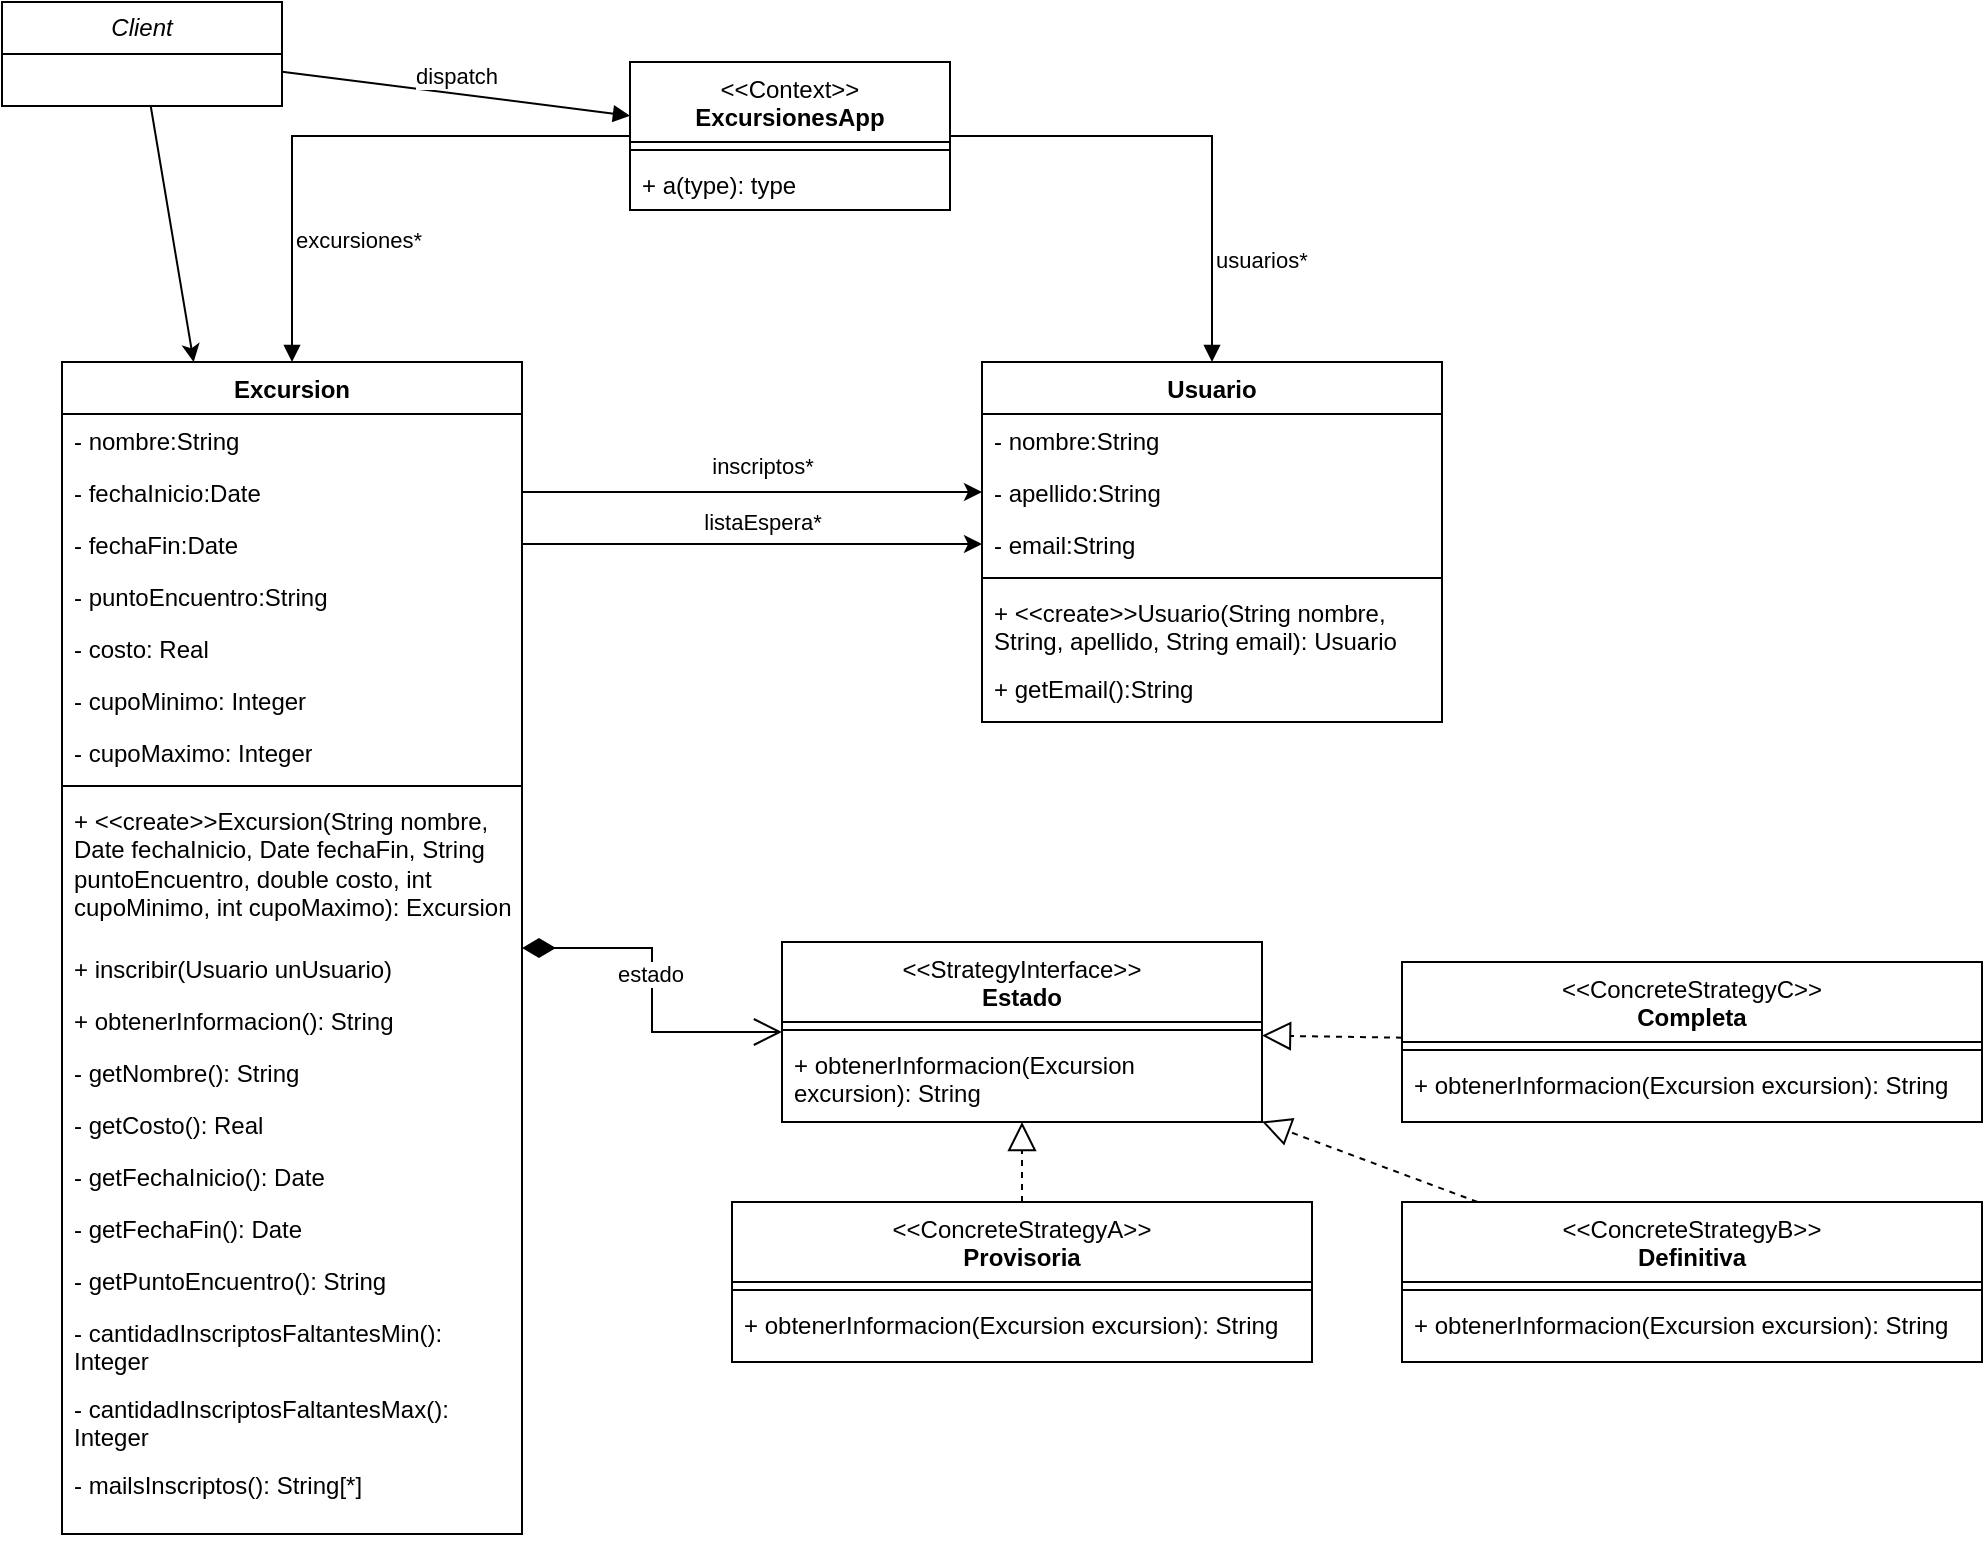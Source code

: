 <mxfile version="26.2.12">
  <diagram name="Página-1" id="p_EjJ1JYR_sdpqfyvXWg">
    <mxGraphModel dx="828" dy="1207" grid="1" gridSize="10" guides="1" tooltips="1" connect="1" arrows="1" fold="1" page="1" pageScale="1" pageWidth="827" pageHeight="1169" math="0" shadow="0">
      <root>
        <mxCell id="0" />
        <mxCell id="1" parent="0" />
        <mxCell id="6tXLckfgHRD67vPBt4hG-1" value="Excursion" style="swimlane;fontStyle=1;align=center;verticalAlign=top;childLayout=stackLayout;horizontal=1;startSize=26;horizontalStack=0;resizeParent=1;resizeParentMax=0;resizeLast=0;collapsible=1;marginBottom=0;whiteSpace=wrap;html=1;" vertex="1" parent="1">
          <mxGeometry x="50" y="200" width="230" height="586" as="geometry" />
        </mxCell>
        <mxCell id="6tXLckfgHRD67vPBt4hG-2" value="- nombre:String" style="text;strokeColor=none;fillColor=none;align=left;verticalAlign=top;spacingLeft=4;spacingRight=4;overflow=hidden;rotatable=0;points=[[0,0.5],[1,0.5]];portConstraint=eastwest;whiteSpace=wrap;html=1;" vertex="1" parent="6tXLckfgHRD67vPBt4hG-1">
          <mxGeometry y="26" width="230" height="26" as="geometry" />
        </mxCell>
        <mxCell id="6tXLckfgHRD67vPBt4hG-6" value="- fechaInicio:Date" style="text;strokeColor=none;fillColor=none;align=left;verticalAlign=top;spacingLeft=4;spacingRight=4;overflow=hidden;rotatable=0;points=[[0,0.5],[1,0.5]];portConstraint=eastwest;whiteSpace=wrap;html=1;" vertex="1" parent="6tXLckfgHRD67vPBt4hG-1">
          <mxGeometry y="52" width="230" height="26" as="geometry" />
        </mxCell>
        <mxCell id="6tXLckfgHRD67vPBt4hG-7" value="- fechaFin:Date" style="text;strokeColor=none;fillColor=none;align=left;verticalAlign=top;spacingLeft=4;spacingRight=4;overflow=hidden;rotatable=0;points=[[0,0.5],[1,0.5]];portConstraint=eastwest;whiteSpace=wrap;html=1;" vertex="1" parent="6tXLckfgHRD67vPBt4hG-1">
          <mxGeometry y="78" width="230" height="26" as="geometry" />
        </mxCell>
        <mxCell id="6tXLckfgHRD67vPBt4hG-8" value="- puntoEncuentro:String" style="text;strokeColor=none;fillColor=none;align=left;verticalAlign=top;spacingLeft=4;spacingRight=4;overflow=hidden;rotatable=0;points=[[0,0.5],[1,0.5]];portConstraint=eastwest;whiteSpace=wrap;html=1;" vertex="1" parent="6tXLckfgHRD67vPBt4hG-1">
          <mxGeometry y="104" width="230" height="26" as="geometry" />
        </mxCell>
        <mxCell id="6tXLckfgHRD67vPBt4hG-9" value="- costo: Real" style="text;strokeColor=none;fillColor=none;align=left;verticalAlign=top;spacingLeft=4;spacingRight=4;overflow=hidden;rotatable=0;points=[[0,0.5],[1,0.5]];portConstraint=eastwest;whiteSpace=wrap;html=1;" vertex="1" parent="6tXLckfgHRD67vPBt4hG-1">
          <mxGeometry y="130" width="230" height="26" as="geometry" />
        </mxCell>
        <mxCell id="6tXLckfgHRD67vPBt4hG-10" value="- cupoMinimo: Integer" style="text;strokeColor=none;fillColor=none;align=left;verticalAlign=top;spacingLeft=4;spacingRight=4;overflow=hidden;rotatable=0;points=[[0,0.5],[1,0.5]];portConstraint=eastwest;whiteSpace=wrap;html=1;" vertex="1" parent="6tXLckfgHRD67vPBt4hG-1">
          <mxGeometry y="156" width="230" height="26" as="geometry" />
        </mxCell>
        <mxCell id="6tXLckfgHRD67vPBt4hG-11" value="- cupoMaximo: Integer" style="text;strokeColor=none;fillColor=none;align=left;verticalAlign=top;spacingLeft=4;spacingRight=4;overflow=hidden;rotatable=0;points=[[0,0.5],[1,0.5]];portConstraint=eastwest;whiteSpace=wrap;html=1;" vertex="1" parent="6tXLckfgHRD67vPBt4hG-1">
          <mxGeometry y="182" width="230" height="26" as="geometry" />
        </mxCell>
        <mxCell id="6tXLckfgHRD67vPBt4hG-3" value="" style="line;strokeWidth=1;fillColor=none;align=left;verticalAlign=middle;spacingTop=-1;spacingLeft=3;spacingRight=3;rotatable=0;labelPosition=right;points=[];portConstraint=eastwest;strokeColor=inherit;" vertex="1" parent="6tXLckfgHRD67vPBt4hG-1">
          <mxGeometry y="208" width="230" height="8" as="geometry" />
        </mxCell>
        <mxCell id="6tXLckfgHRD67vPBt4hG-77" value="+ &amp;lt;&amp;lt;create&amp;gt;&amp;gt;Excursion(String nombre, Date fechaInicio, Date fechaFin, String puntoEncuentro, double costo, int cupoMinimo, int cupoMaximo): Excursion" style="text;strokeColor=none;fillColor=none;align=left;verticalAlign=top;spacingLeft=4;spacingRight=4;overflow=hidden;rotatable=0;points=[[0,0.5],[1,0.5]];portConstraint=eastwest;whiteSpace=wrap;html=1;" vertex="1" parent="6tXLckfgHRD67vPBt4hG-1">
          <mxGeometry y="216" width="230" height="74" as="geometry" />
        </mxCell>
        <mxCell id="6tXLckfgHRD67vPBt4hG-4" value="+ inscribir(Usuario unUsuario)" style="text;strokeColor=none;fillColor=none;align=left;verticalAlign=top;spacingLeft=4;spacingRight=4;overflow=hidden;rotatable=0;points=[[0,0.5],[1,0.5]];portConstraint=eastwest;whiteSpace=wrap;html=1;" vertex="1" parent="6tXLckfgHRD67vPBt4hG-1">
          <mxGeometry y="290" width="230" height="26" as="geometry" />
        </mxCell>
        <mxCell id="6tXLckfgHRD67vPBt4hG-29" value="+ obtenerInformacion(): String" style="text;strokeColor=none;fillColor=none;align=left;verticalAlign=top;spacingLeft=4;spacingRight=4;overflow=hidden;rotatable=0;points=[[0,0.5],[1,0.5]];portConstraint=eastwest;whiteSpace=wrap;html=1;" vertex="1" parent="6tXLckfgHRD67vPBt4hG-1">
          <mxGeometry y="316" width="230" height="26" as="geometry" />
        </mxCell>
        <mxCell id="6tXLckfgHRD67vPBt4hG-62" value="- getNombre(): String" style="text;strokeColor=none;fillColor=none;align=left;verticalAlign=top;spacingLeft=4;spacingRight=4;overflow=hidden;rotatable=0;points=[[0,0.5],[1,0.5]];portConstraint=eastwest;whiteSpace=wrap;html=1;" vertex="1" parent="6tXLckfgHRD67vPBt4hG-1">
          <mxGeometry y="342" width="230" height="26" as="geometry" />
        </mxCell>
        <mxCell id="6tXLckfgHRD67vPBt4hG-63" value="- getCosto(): Real" style="text;strokeColor=none;fillColor=none;align=left;verticalAlign=top;spacingLeft=4;spacingRight=4;overflow=hidden;rotatable=0;points=[[0,0.5],[1,0.5]];portConstraint=eastwest;whiteSpace=wrap;html=1;" vertex="1" parent="6tXLckfgHRD67vPBt4hG-1">
          <mxGeometry y="368" width="230" height="26" as="geometry" />
        </mxCell>
        <mxCell id="6tXLckfgHRD67vPBt4hG-64" value="- getFechaInicio(): Date" style="text;strokeColor=none;fillColor=none;align=left;verticalAlign=top;spacingLeft=4;spacingRight=4;overflow=hidden;rotatable=0;points=[[0,0.5],[1,0.5]];portConstraint=eastwest;whiteSpace=wrap;html=1;" vertex="1" parent="6tXLckfgHRD67vPBt4hG-1">
          <mxGeometry y="394" width="230" height="26" as="geometry" />
        </mxCell>
        <mxCell id="6tXLckfgHRD67vPBt4hG-65" value="- getFechaFin(): Date" style="text;strokeColor=none;fillColor=none;align=left;verticalAlign=top;spacingLeft=4;spacingRight=4;overflow=hidden;rotatable=0;points=[[0,0.5],[1,0.5]];portConstraint=eastwest;whiteSpace=wrap;html=1;" vertex="1" parent="6tXLckfgHRD67vPBt4hG-1">
          <mxGeometry y="420" width="230" height="26" as="geometry" />
        </mxCell>
        <mxCell id="6tXLckfgHRD67vPBt4hG-68" value="- getPuntoEncuentro(): String" style="text;strokeColor=none;fillColor=none;align=left;verticalAlign=top;spacingLeft=4;spacingRight=4;overflow=hidden;rotatable=0;points=[[0,0.5],[1,0.5]];portConstraint=eastwest;whiteSpace=wrap;html=1;" vertex="1" parent="6tXLckfgHRD67vPBt4hG-1">
          <mxGeometry y="446" width="230" height="26" as="geometry" />
        </mxCell>
        <mxCell id="6tXLckfgHRD67vPBt4hG-66" value="- cantidadInscriptosFaltantesMin(): Integer" style="text;strokeColor=none;fillColor=none;align=left;verticalAlign=top;spacingLeft=4;spacingRight=4;overflow=hidden;rotatable=0;points=[[0,0.5],[1,0.5]];portConstraint=eastwest;whiteSpace=wrap;html=1;" vertex="1" parent="6tXLckfgHRD67vPBt4hG-1">
          <mxGeometry y="472" width="230" height="38" as="geometry" />
        </mxCell>
        <mxCell id="6tXLckfgHRD67vPBt4hG-69" value="- cantidadInscriptosFaltantesMax(): Integer" style="text;strokeColor=none;fillColor=none;align=left;verticalAlign=top;spacingLeft=4;spacingRight=4;overflow=hidden;rotatable=0;points=[[0,0.5],[1,0.5]];portConstraint=eastwest;whiteSpace=wrap;html=1;" vertex="1" parent="6tXLckfgHRD67vPBt4hG-1">
          <mxGeometry y="510" width="230" height="38" as="geometry" />
        </mxCell>
        <mxCell id="6tXLckfgHRD67vPBt4hG-67" value="- mailsInscriptos(): String[*]" style="text;strokeColor=none;fillColor=none;align=left;verticalAlign=top;spacingLeft=4;spacingRight=4;overflow=hidden;rotatable=0;points=[[0,0.5],[1,0.5]];portConstraint=eastwest;whiteSpace=wrap;html=1;" vertex="1" parent="6tXLckfgHRD67vPBt4hG-1">
          <mxGeometry y="548" width="230" height="38" as="geometry" />
        </mxCell>
        <mxCell id="6tXLckfgHRD67vPBt4hG-12" value="&lt;div&gt;&lt;span style=&quot;font-weight: normal;&quot;&gt;&amp;lt;&amp;lt;Context&amp;gt;&amp;gt;&lt;/span&gt;&lt;/div&gt;ExcursionesApp" style="swimlane;fontStyle=1;align=center;verticalAlign=top;childLayout=stackLayout;horizontal=1;startSize=40;horizontalStack=0;resizeParent=1;resizeParentMax=0;resizeLast=0;collapsible=1;marginBottom=0;whiteSpace=wrap;html=1;" vertex="1" parent="1">
          <mxGeometry x="334" y="50" width="160" height="74" as="geometry" />
        </mxCell>
        <mxCell id="6tXLckfgHRD67vPBt4hG-14" value="" style="line;strokeWidth=1;fillColor=none;align=left;verticalAlign=middle;spacingTop=-1;spacingLeft=3;spacingRight=3;rotatable=0;labelPosition=right;points=[];portConstraint=eastwest;strokeColor=inherit;" vertex="1" parent="6tXLckfgHRD67vPBt4hG-12">
          <mxGeometry y="40" width="160" height="8" as="geometry" />
        </mxCell>
        <mxCell id="6tXLckfgHRD67vPBt4hG-15" value="+ a(type): type" style="text;strokeColor=none;fillColor=none;align=left;verticalAlign=top;spacingLeft=4;spacingRight=4;overflow=hidden;rotatable=0;points=[[0,0.5],[1,0.5]];portConstraint=eastwest;whiteSpace=wrap;html=1;" vertex="1" parent="6tXLckfgHRD67vPBt4hG-12">
          <mxGeometry y="48" width="160" height="26" as="geometry" />
        </mxCell>
        <mxCell id="6tXLckfgHRD67vPBt4hG-16" value="Usuario" style="swimlane;fontStyle=1;align=center;verticalAlign=top;childLayout=stackLayout;horizontal=1;startSize=26;horizontalStack=0;resizeParent=1;resizeParentMax=0;resizeLast=0;collapsible=1;marginBottom=0;whiteSpace=wrap;html=1;" vertex="1" parent="1">
          <mxGeometry x="510" y="200" width="230" height="180" as="geometry" />
        </mxCell>
        <mxCell id="6tXLckfgHRD67vPBt4hG-21" value="- nombre:String" style="text;strokeColor=none;fillColor=none;align=left;verticalAlign=top;spacingLeft=4;spacingRight=4;overflow=hidden;rotatable=0;points=[[0,0.5],[1,0.5]];portConstraint=eastwest;whiteSpace=wrap;html=1;" vertex="1" parent="6tXLckfgHRD67vPBt4hG-16">
          <mxGeometry y="26" width="230" height="26" as="geometry" />
        </mxCell>
        <mxCell id="6tXLckfgHRD67vPBt4hG-27" value="- apellido:String" style="text;strokeColor=none;fillColor=none;align=left;verticalAlign=top;spacingLeft=4;spacingRight=4;overflow=hidden;rotatable=0;points=[[0,0.5],[1,0.5]];portConstraint=eastwest;whiteSpace=wrap;html=1;" vertex="1" parent="6tXLckfgHRD67vPBt4hG-16">
          <mxGeometry y="52" width="230" height="26" as="geometry" />
        </mxCell>
        <mxCell id="6tXLckfgHRD67vPBt4hG-28" value="- email:String" style="text;strokeColor=none;fillColor=none;align=left;verticalAlign=top;spacingLeft=4;spacingRight=4;overflow=hidden;rotatable=0;points=[[0,0.5],[1,0.5]];portConstraint=eastwest;whiteSpace=wrap;html=1;" vertex="1" parent="6tXLckfgHRD67vPBt4hG-16">
          <mxGeometry y="78" width="230" height="26" as="geometry" />
        </mxCell>
        <mxCell id="6tXLckfgHRD67vPBt4hG-18" value="" style="line;strokeWidth=1;fillColor=none;align=left;verticalAlign=middle;spacingTop=-1;spacingLeft=3;spacingRight=3;rotatable=0;labelPosition=right;points=[];portConstraint=eastwest;strokeColor=inherit;" vertex="1" parent="6tXLckfgHRD67vPBt4hG-16">
          <mxGeometry y="104" width="230" height="8" as="geometry" />
        </mxCell>
        <mxCell id="6tXLckfgHRD67vPBt4hG-19" value="+ &amp;lt;&amp;lt;create&amp;gt;&amp;gt;Usuario(String nombre, String, apellido, String email): Usuario" style="text;strokeColor=none;fillColor=none;align=left;verticalAlign=top;spacingLeft=4;spacingRight=4;overflow=hidden;rotatable=0;points=[[0,0.5],[1,0.5]];portConstraint=eastwest;whiteSpace=wrap;html=1;" vertex="1" parent="6tXLckfgHRD67vPBt4hG-16">
          <mxGeometry y="112" width="230" height="38" as="geometry" />
        </mxCell>
        <mxCell id="6tXLckfgHRD67vPBt4hG-61" value="+ getEmail():String" style="text;strokeColor=none;fillColor=none;align=left;verticalAlign=top;spacingLeft=4;spacingRight=4;overflow=hidden;rotatable=0;points=[[0,0.5],[1,0.5]];portConstraint=eastwest;whiteSpace=wrap;html=1;" vertex="1" parent="6tXLckfgHRD67vPBt4hG-16">
          <mxGeometry y="150" width="230" height="30" as="geometry" />
        </mxCell>
        <mxCell id="6tXLckfgHRD67vPBt4hG-30" value="excursiones*" style="endArrow=block;endFill=1;html=1;align=left;verticalAlign=top;rounded=0;edgeStyle=elbowEdgeStyle;entryX=0.5;entryY=0;entryDx=0;entryDy=0;" edge="1" parent="1" source="6tXLckfgHRD67vPBt4hG-12" target="6tXLckfgHRD67vPBt4hG-1">
          <mxGeometry x="0.47" relative="1" as="geometry">
            <mxPoint x="340" y="180" as="sourcePoint" />
            <mxPoint x="500" y="180" as="targetPoint" />
            <Array as="points">
              <mxPoint x="165" y="150" />
            </Array>
            <mxPoint as="offset" />
          </mxGeometry>
        </mxCell>
        <mxCell id="6tXLckfgHRD67vPBt4hG-32" value="usuarios*" style="endArrow=block;endFill=1;html=1;align=left;verticalAlign=top;rounded=0;edgeStyle=elbowEdgeStyle;entryX=0.5;entryY=0;entryDx=0;entryDy=0;exitX=1;exitY=0.5;exitDx=0;exitDy=0;" edge="1" parent="1" source="6tXLckfgHRD67vPBt4hG-12" target="6tXLckfgHRD67vPBt4hG-16">
          <mxGeometry x="0.472" relative="1" as="geometry">
            <mxPoint x="344" y="90" as="sourcePoint" />
            <mxPoint x="200" y="210" as="targetPoint" />
            <Array as="points">
              <mxPoint x="625" y="150" />
            </Array>
            <mxPoint as="offset" />
          </mxGeometry>
        </mxCell>
        <mxCell id="6tXLckfgHRD67vPBt4hG-34" style="edgeStyle=orthogonalEdgeStyle;rounded=0;orthogonalLoop=1;jettySize=auto;html=1;exitX=1;exitY=0.5;exitDx=0;exitDy=0;" edge="1" parent="1" source="6tXLckfgHRD67vPBt4hG-6" target="6tXLckfgHRD67vPBt4hG-27">
          <mxGeometry relative="1" as="geometry" />
        </mxCell>
        <mxCell id="6tXLckfgHRD67vPBt4hG-36" value="inscriptos*" style="edgeLabel;html=1;align=center;verticalAlign=middle;resizable=0;points=[];" vertex="1" connectable="0" parent="6tXLckfgHRD67vPBt4hG-34">
          <mxGeometry x="-0.337" y="4" relative="1" as="geometry">
            <mxPoint x="44" y="-9" as="offset" />
          </mxGeometry>
        </mxCell>
        <mxCell id="6tXLckfgHRD67vPBt4hG-35" style="edgeStyle=orthogonalEdgeStyle;rounded=0;orthogonalLoop=1;jettySize=auto;html=1;exitX=1;exitY=0.5;exitDx=0;exitDy=0;entryX=0;entryY=0.5;entryDx=0;entryDy=0;" edge="1" parent="1" source="6tXLckfgHRD67vPBt4hG-7" target="6tXLckfgHRD67vPBt4hG-28">
          <mxGeometry relative="1" as="geometry" />
        </mxCell>
        <mxCell id="6tXLckfgHRD67vPBt4hG-37" value="listaEspera*" style="edgeLabel;html=1;align=center;verticalAlign=middle;resizable=0;points=[];" vertex="1" connectable="0" parent="6tXLckfgHRD67vPBt4hG-35">
          <mxGeometry x="0.002" y="-3" relative="1" as="geometry">
            <mxPoint x="5" y="-14" as="offset" />
          </mxGeometry>
        </mxCell>
        <mxCell id="6tXLckfgHRD67vPBt4hG-38" value="&lt;span style=&quot;font-weight: normal;&quot;&gt;&amp;lt;&amp;lt;StrategyInterface&amp;gt;&amp;gt;&lt;/span&gt;&lt;br&gt;Estado" style="swimlane;fontStyle=1;align=center;verticalAlign=top;childLayout=stackLayout;horizontal=1;startSize=40;horizontalStack=0;resizeParent=1;resizeParentMax=0;resizeLast=0;collapsible=1;marginBottom=0;whiteSpace=wrap;html=1;" vertex="1" parent="1">
          <mxGeometry x="410" y="490" width="240" height="90" as="geometry" />
        </mxCell>
        <mxCell id="6tXLckfgHRD67vPBt4hG-40" value="" style="line;strokeWidth=1;fillColor=none;align=left;verticalAlign=middle;spacingTop=-1;spacingLeft=3;spacingRight=3;rotatable=0;labelPosition=right;points=[];portConstraint=eastwest;strokeColor=inherit;" vertex="1" parent="6tXLckfgHRD67vPBt4hG-38">
          <mxGeometry y="40" width="240" height="8" as="geometry" />
        </mxCell>
        <mxCell id="6tXLckfgHRD67vPBt4hG-55" value="+ obtenerInformacion(Excursion excursion): String" style="text;strokeColor=none;fillColor=none;align=left;verticalAlign=top;spacingLeft=4;spacingRight=4;overflow=hidden;rotatable=0;points=[[0,0.5],[1,0.5]];portConstraint=eastwest;whiteSpace=wrap;html=1;" vertex="1" parent="6tXLckfgHRD67vPBt4hG-38">
          <mxGeometry y="48" width="240" height="42" as="geometry" />
        </mxCell>
        <mxCell id="6tXLckfgHRD67vPBt4hG-42" value="" style="endArrow=open;html=1;endSize=12;startArrow=diamondThin;startSize=14;startFill=1;align=left;verticalAlign=bottom;rounded=0;edgeStyle=orthogonalEdgeStyle;" edge="1" parent="1" source="6tXLckfgHRD67vPBt4hG-1" target="6tXLckfgHRD67vPBt4hG-38">
          <mxGeometry x="-1" y="3" relative="1" as="geometry">
            <mxPoint x="170" y="668" as="sourcePoint" />
            <mxPoint x="480" y="580" as="targetPoint" />
          </mxGeometry>
        </mxCell>
        <mxCell id="6tXLckfgHRD67vPBt4hG-60" value="estado" style="edgeLabel;html=1;align=center;verticalAlign=middle;resizable=0;points=[];" vertex="1" connectable="0" parent="6tXLckfgHRD67vPBt4hG-42">
          <mxGeometry x="-0.093" y="-1" relative="1" as="geometry">
            <mxPoint as="offset" />
          </mxGeometry>
        </mxCell>
        <mxCell id="6tXLckfgHRD67vPBt4hG-43" value="&lt;span style=&quot;font-weight: normal;&quot;&gt;&amp;lt;&amp;lt;ConcreteStrategyA&amp;gt;&amp;gt;&lt;/span&gt;&lt;br&gt;Provisoria" style="swimlane;fontStyle=1;align=center;verticalAlign=top;childLayout=stackLayout;horizontal=1;startSize=40;horizontalStack=0;resizeParent=1;resizeParentMax=0;resizeLast=0;collapsible=1;marginBottom=0;whiteSpace=wrap;html=1;" vertex="1" parent="1">
          <mxGeometry x="385" y="620" width="290" height="80" as="geometry" />
        </mxCell>
        <mxCell id="6tXLckfgHRD67vPBt4hG-44" value="" style="line;strokeWidth=1;fillColor=none;align=left;verticalAlign=middle;spacingTop=-1;spacingLeft=3;spacingRight=3;rotatable=0;labelPosition=right;points=[];portConstraint=eastwest;strokeColor=inherit;" vertex="1" parent="6tXLckfgHRD67vPBt4hG-43">
          <mxGeometry y="40" width="290" height="8" as="geometry" />
        </mxCell>
        <mxCell id="6tXLckfgHRD67vPBt4hG-56" value="+ obtenerInformacion(Excursion excursion): String" style="text;strokeColor=none;fillColor=none;align=left;verticalAlign=top;spacingLeft=4;spacingRight=4;overflow=hidden;rotatable=0;points=[[0,0.5],[1,0.5]];portConstraint=eastwest;whiteSpace=wrap;html=1;" vertex="1" parent="6tXLckfgHRD67vPBt4hG-43">
          <mxGeometry y="48" width="290" height="32" as="geometry" />
        </mxCell>
        <mxCell id="6tXLckfgHRD67vPBt4hG-46" value="&lt;span style=&quot;font-weight: normal;&quot;&gt;&amp;lt;&amp;lt;ConcreteStrategyB&amp;gt;&amp;gt;&lt;/span&gt;&lt;br&gt;Definitiva" style="swimlane;fontStyle=1;align=center;verticalAlign=top;childLayout=stackLayout;horizontal=1;startSize=40;horizontalStack=0;resizeParent=1;resizeParentMax=0;resizeLast=0;collapsible=1;marginBottom=0;whiteSpace=wrap;html=1;" vertex="1" parent="1">
          <mxGeometry x="720" y="620" width="290" height="80" as="geometry" />
        </mxCell>
        <mxCell id="6tXLckfgHRD67vPBt4hG-47" value="" style="line;strokeWidth=1;fillColor=none;align=left;verticalAlign=middle;spacingTop=-1;spacingLeft=3;spacingRight=3;rotatable=0;labelPosition=right;points=[];portConstraint=eastwest;strokeColor=inherit;" vertex="1" parent="6tXLckfgHRD67vPBt4hG-46">
          <mxGeometry y="40" width="290" height="8" as="geometry" />
        </mxCell>
        <mxCell id="6tXLckfgHRD67vPBt4hG-57" value="+ obtenerInformacion(Excursion excursion): String" style="text;strokeColor=none;fillColor=none;align=left;verticalAlign=top;spacingLeft=4;spacingRight=4;overflow=hidden;rotatable=0;points=[[0,0.5],[1,0.5]];portConstraint=eastwest;whiteSpace=wrap;html=1;" vertex="1" parent="6tXLckfgHRD67vPBt4hG-46">
          <mxGeometry y="48" width="290" height="32" as="geometry" />
        </mxCell>
        <mxCell id="6tXLckfgHRD67vPBt4hG-49" value="&lt;span style=&quot;font-weight: normal;&quot;&gt;&amp;lt;&amp;lt;ConcreteStrategyC&amp;gt;&amp;gt;&lt;/span&gt;&lt;br&gt;Completa" style="swimlane;fontStyle=1;align=center;verticalAlign=top;childLayout=stackLayout;horizontal=1;startSize=40;horizontalStack=0;resizeParent=1;resizeParentMax=0;resizeLast=0;collapsible=1;marginBottom=0;whiteSpace=wrap;html=1;" vertex="1" parent="1">
          <mxGeometry x="720" y="500" width="290" height="80" as="geometry" />
        </mxCell>
        <mxCell id="6tXLckfgHRD67vPBt4hG-50" value="" style="line;strokeWidth=1;fillColor=none;align=left;verticalAlign=middle;spacingTop=-1;spacingLeft=3;spacingRight=3;rotatable=0;labelPosition=right;points=[];portConstraint=eastwest;strokeColor=inherit;" vertex="1" parent="6tXLckfgHRD67vPBt4hG-49">
          <mxGeometry y="40" width="290" height="8" as="geometry" />
        </mxCell>
        <mxCell id="6tXLckfgHRD67vPBt4hG-58" value="+ obtenerInformacion(Excursion excursion): String" style="text;strokeColor=none;fillColor=none;align=left;verticalAlign=top;spacingLeft=4;spacingRight=4;overflow=hidden;rotatable=0;points=[[0,0.5],[1,0.5]];portConstraint=eastwest;whiteSpace=wrap;html=1;" vertex="1" parent="6tXLckfgHRD67vPBt4hG-49">
          <mxGeometry y="48" width="290" height="32" as="geometry" />
        </mxCell>
        <mxCell id="6tXLckfgHRD67vPBt4hG-52" value="" style="endArrow=block;dashed=1;endFill=0;endSize=12;html=1;rounded=0;" edge="1" parent="1" source="6tXLckfgHRD67vPBt4hG-43" target="6tXLckfgHRD67vPBt4hG-38">
          <mxGeometry width="160" relative="1" as="geometry">
            <mxPoint x="290" y="860" as="sourcePoint" />
            <mxPoint x="480" y="680" as="targetPoint" />
          </mxGeometry>
        </mxCell>
        <mxCell id="6tXLckfgHRD67vPBt4hG-53" value="" style="endArrow=block;dashed=1;endFill=0;endSize=12;html=1;rounded=0;" edge="1" parent="1" source="6tXLckfgHRD67vPBt4hG-46" target="6tXLckfgHRD67vPBt4hG-38">
          <mxGeometry width="160" relative="1" as="geometry">
            <mxPoint x="440" y="687" as="sourcePoint" />
            <mxPoint x="260" y="779" as="targetPoint" />
          </mxGeometry>
        </mxCell>
        <mxCell id="6tXLckfgHRD67vPBt4hG-54" value="" style="endArrow=block;dashed=1;endFill=0;endSize=12;html=1;rounded=0;" edge="1" parent="1" source="6tXLckfgHRD67vPBt4hG-49" target="6tXLckfgHRD67vPBt4hG-38">
          <mxGeometry width="160" relative="1" as="geometry">
            <mxPoint x="450" y="697" as="sourcePoint" />
            <mxPoint x="250" y="811" as="targetPoint" />
          </mxGeometry>
        </mxCell>
        <mxCell id="6tXLckfgHRD67vPBt4hG-76" style="rounded=0;orthogonalLoop=1;jettySize=auto;html=1;" edge="1" parent="1" source="6tXLckfgHRD67vPBt4hG-71" target="6tXLckfgHRD67vPBt4hG-1">
          <mxGeometry relative="1" as="geometry" />
        </mxCell>
        <mxCell id="6tXLckfgHRD67vPBt4hG-71" value="&lt;i&gt;Client&lt;/i&gt;" style="swimlane;fontStyle=0;childLayout=stackLayout;horizontal=1;startSize=26;fillColor=none;horizontalStack=0;resizeParent=1;resizeParentMax=0;resizeLast=0;collapsible=1;marginBottom=0;whiteSpace=wrap;html=1;" vertex="1" parent="1">
          <mxGeometry x="20" y="20" width="140" height="52" as="geometry" />
        </mxCell>
        <mxCell id="6tXLckfgHRD67vPBt4hG-75" value="dispatch" style="html=1;verticalAlign=bottom;endArrow=block;curved=0;rounded=0;" edge="1" parent="1" source="6tXLckfgHRD67vPBt4hG-71" target="6tXLckfgHRD67vPBt4hG-12">
          <mxGeometry width="80" relative="1" as="geometry">
            <mxPoint x="550" y="270" as="sourcePoint" />
            <mxPoint x="630" y="270" as="targetPoint" />
          </mxGeometry>
        </mxCell>
      </root>
    </mxGraphModel>
  </diagram>
</mxfile>
